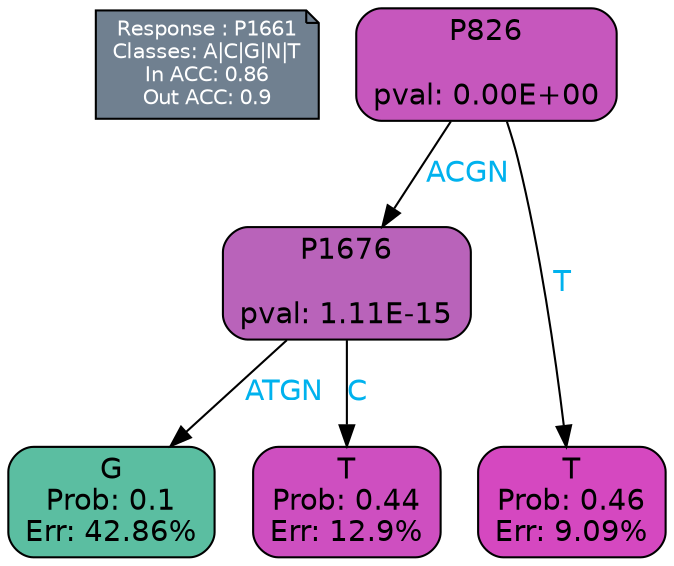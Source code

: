 digraph Tree {
node [shape=box, style="filled, rounded", color="black", fontname=helvetica] ;
graph [ranksep=equally, splines=polylines, bgcolor=transparent, dpi=600] ;
edge [fontname=helvetica] ;
LEGEND [label="Response : P1661
Classes: A|C|G|N|T
In ACC: 0.86
Out ACC: 0.9
",shape=note,align=left,style=filled,fillcolor="slategray",fontcolor="white",fontsize=10];1 [label="P826

pval: 0.00E+00", fillcolor="#c657bd"] ;
2 [label="P1676

pval: 1.11E-15", fillcolor="#b963ba"] ;
3 [label="G
Prob: 0.1
Err: 42.86%", fillcolor="#5bbea1"] ;
4 [label="T
Prob: 0.44
Err: 12.9%", fillcolor="#ce4fc0"] ;
5 [label="T
Prob: 0.46
Err: 9.09%", fillcolor="#d548c0"] ;
1 -> 2 [label="ACGN",fontcolor=deepskyblue2] ;
1 -> 5 [label="T",fontcolor=deepskyblue2] ;
2 -> 3 [label="ATGN",fontcolor=deepskyblue2] ;
2 -> 4 [label="C",fontcolor=deepskyblue2] ;
{rank = same; 3;4;5;}{rank = same; LEGEND;1;}}